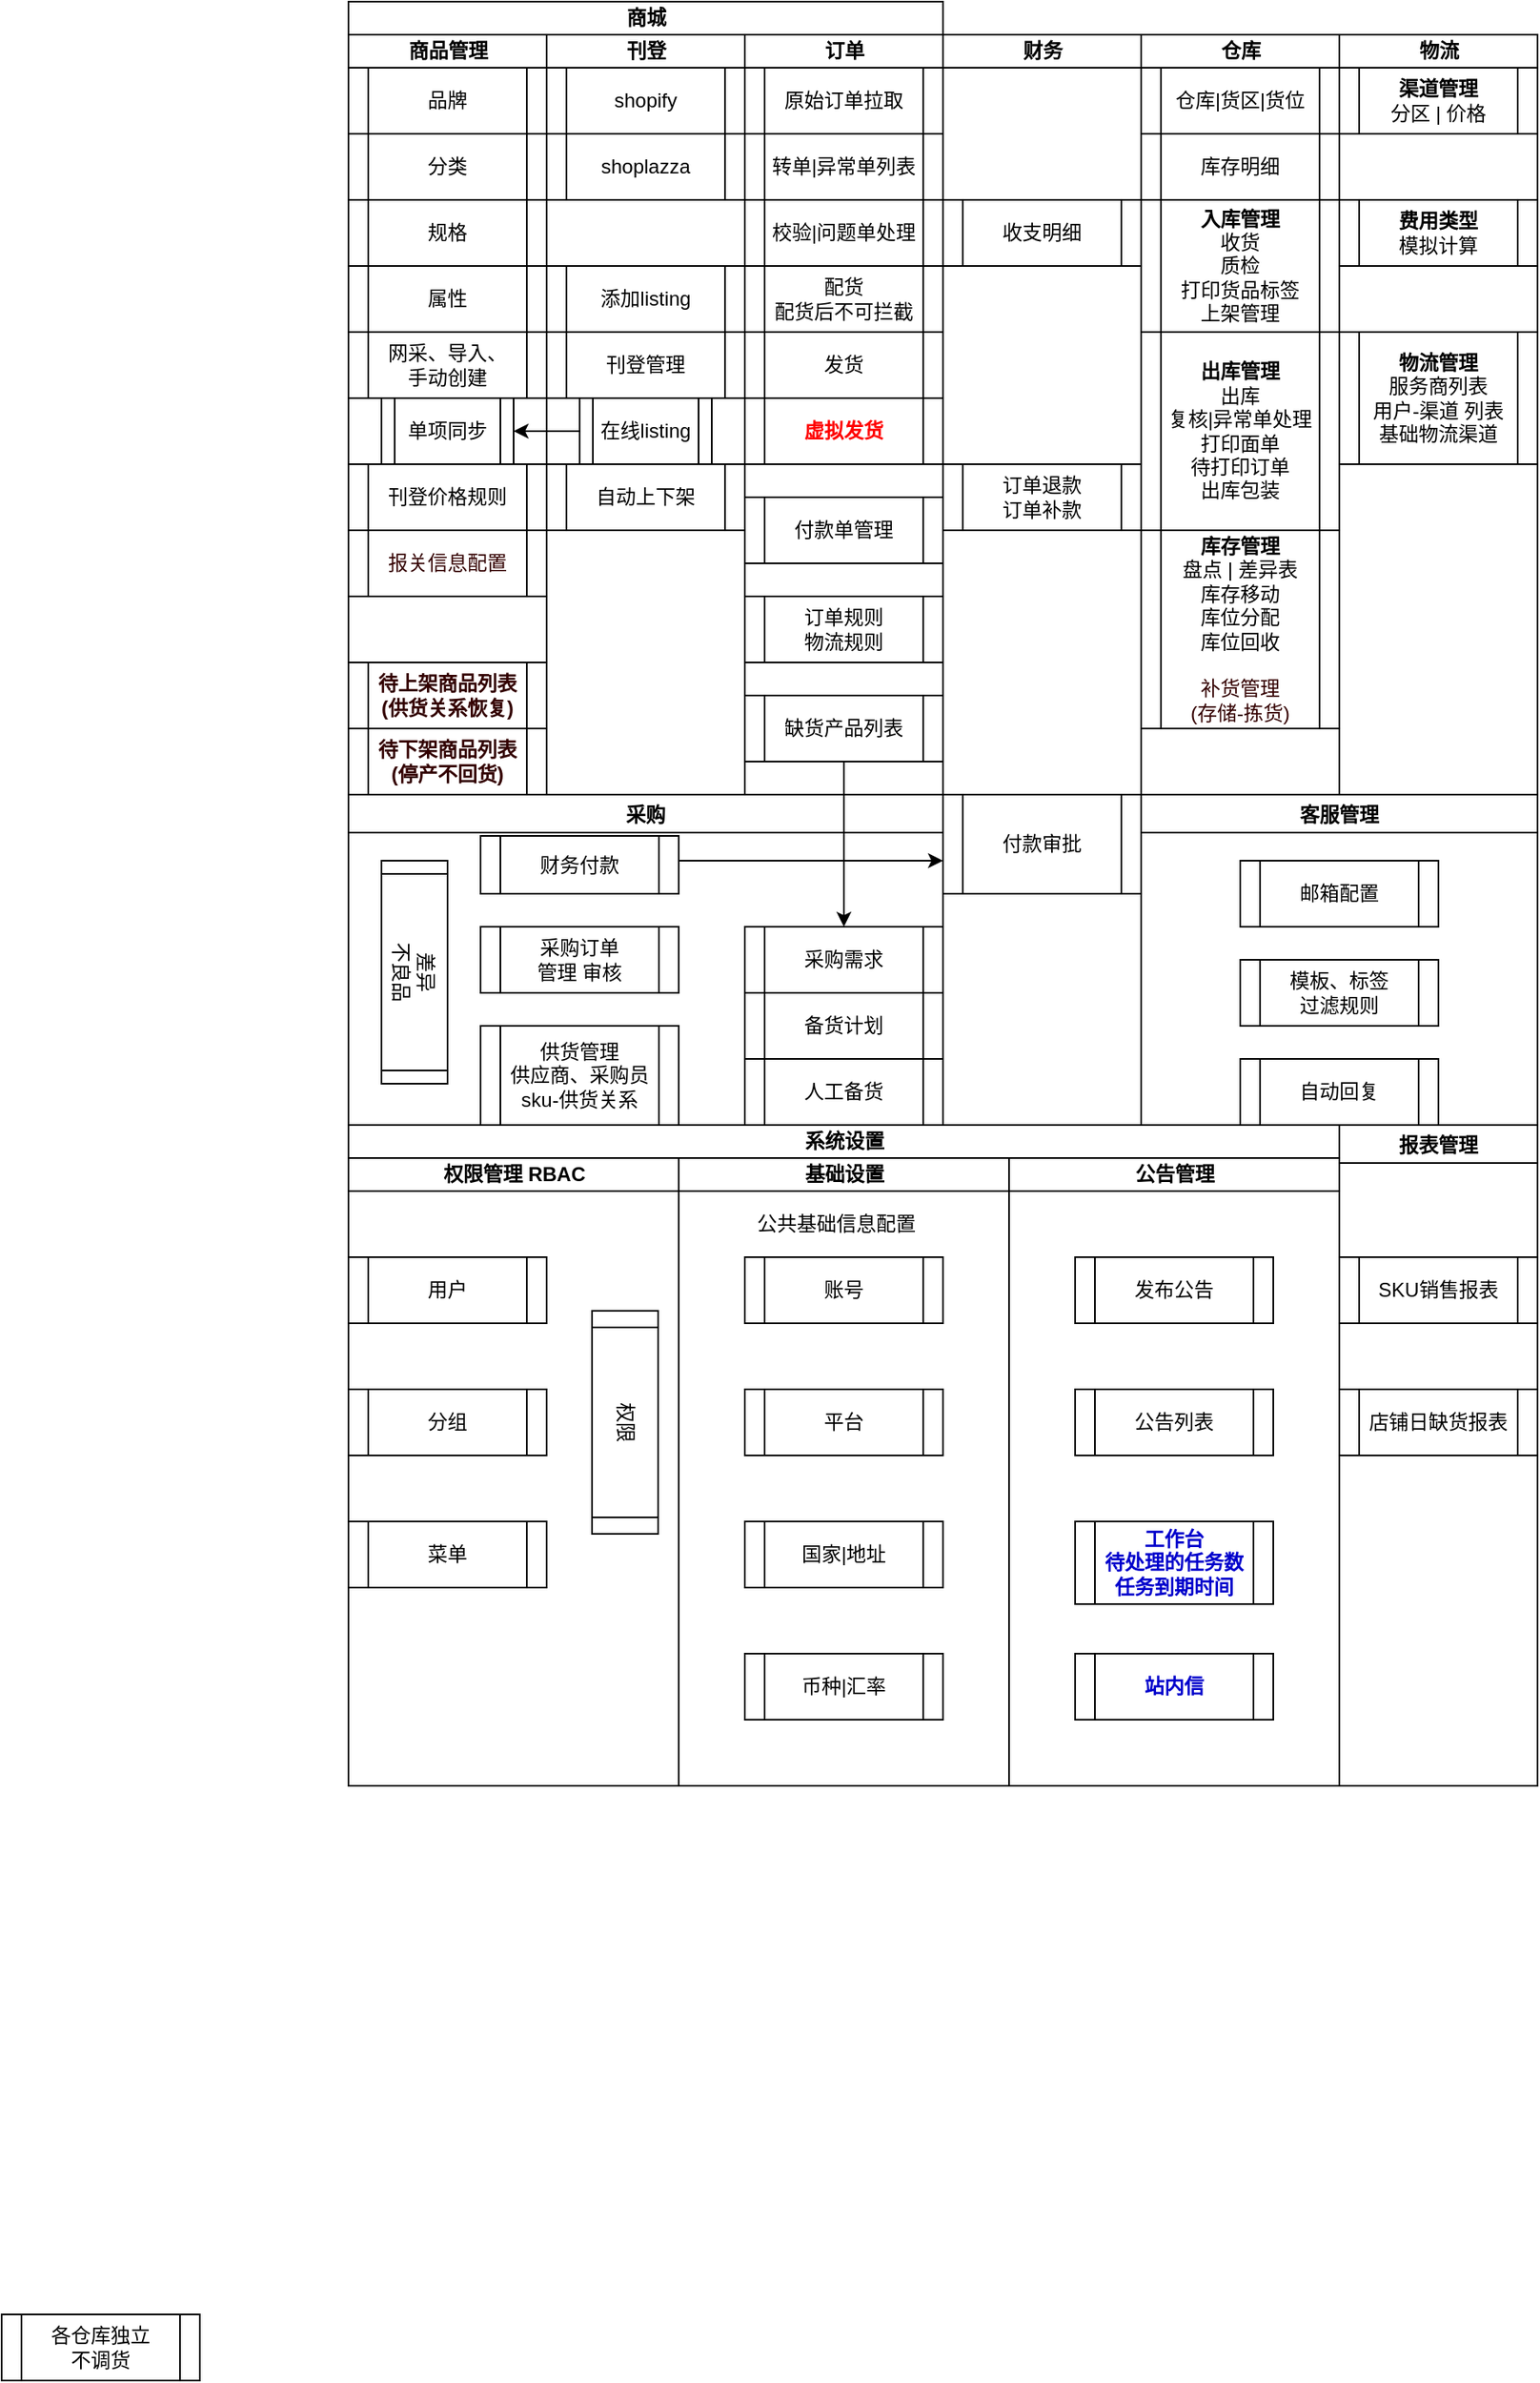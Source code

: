 <mxfile version="13.9.9" type="device"><diagram id="prtHgNgQTEPvFCAcTncT" name="Page-1"><mxGraphModel dx="1409" dy="1702" grid="1" gridSize="10" guides="1" tooltips="1" connect="1" arrows="1" fold="1" page="1" pageScale="1" pageWidth="827" pageHeight="1169" math="0" shadow="0"><root><mxCell id="0"/><mxCell id="1" parent="0"/><mxCell id="BBHrwXf2ogqzHCpItkLR-2" value="商城" style="swimlane;html=1;childLayout=stackLayout;resizeParent=1;resizeParentMax=0;startSize=20;" parent="1" vertex="1"><mxGeometry x="40" y="40" width="360" height="480" as="geometry"/></mxCell><mxCell id="BBHrwXf2ogqzHCpItkLR-3" value="商品管理" style="swimlane;html=1;startSize=20;" parent="BBHrwXf2ogqzHCpItkLR-2" vertex="1"><mxGeometry y="20" width="120" height="460" as="geometry"/></mxCell><mxCell id="BBHrwXf2ogqzHCpItkLR-25" value="刊登价格规则" style="shape=process;whiteSpace=wrap;html=1;backgroundOutline=1;" parent="BBHrwXf2ogqzHCpItkLR-3" vertex="1"><mxGeometry y="260" width="120" height="40" as="geometry"/></mxCell><mxCell id="BBHrwXf2ogqzHCpItkLR-27" value="报关信息配置&lt;br&gt;" style="shape=process;whiteSpace=wrap;html=1;backgroundOutline=1;fontStyle=0;fontColor=#330000;" parent="BBHrwXf2ogqzHCpItkLR-3" vertex="1"><mxGeometry y="300" width="120" height="40" as="geometry"/></mxCell><mxCell id="BBHrwXf2ogqzHCpItkLR-28" value="品牌" style="shape=process;whiteSpace=wrap;html=1;backgroundOutline=1;" parent="BBHrwXf2ogqzHCpItkLR-3" vertex="1"><mxGeometry y="20" width="120" height="40" as="geometry"/></mxCell><mxCell id="BBHrwXf2ogqzHCpItkLR-29" value="分类" style="shape=process;whiteSpace=wrap;html=1;backgroundOutline=1;" parent="BBHrwXf2ogqzHCpItkLR-3" vertex="1"><mxGeometry y="60" width="120" height="40" as="geometry"/></mxCell><mxCell id="BBHrwXf2ogqzHCpItkLR-30" value="网采、导入、&lt;br&gt;手动创建" style="shape=process;whiteSpace=wrap;html=1;backgroundOutline=1;" parent="BBHrwXf2ogqzHCpItkLR-3" vertex="1"><mxGeometry y="180" width="120" height="40" as="geometry"/></mxCell><mxCell id="BBHrwXf2ogqzHCpItkLR-31" value="规格" style="shape=process;whiteSpace=wrap;html=1;backgroundOutline=1;" parent="BBHrwXf2ogqzHCpItkLR-3" vertex="1"><mxGeometry y="100" width="120" height="40" as="geometry"/></mxCell><mxCell id="BBHrwXf2ogqzHCpItkLR-32" value="属性" style="shape=process;whiteSpace=wrap;html=1;backgroundOutline=1;" parent="BBHrwXf2ogqzHCpItkLR-3" vertex="1"><mxGeometry y="140" width="120" height="40" as="geometry"/></mxCell><mxCell id="BBHrwXf2ogqzHCpItkLR-33" value="待上架商品列表&lt;br&gt;(供货关系恢复)" style="shape=process;whiteSpace=wrap;html=1;backgroundOutline=1;fontStyle=1;fontColor=#330000;" parent="BBHrwXf2ogqzHCpItkLR-3" vertex="1"><mxGeometry y="380" width="120" height="40" as="geometry"/></mxCell><mxCell id="BBHrwXf2ogqzHCpItkLR-34" value="&lt;font color=&quot;#330000&quot;&gt;待下架商品列表&lt;br&gt;(停产不回货)&lt;br&gt;&lt;/font&gt;" style="shape=process;whiteSpace=wrap;html=1;backgroundOutline=1;fontStyle=1;fontColor=#FF0000;" parent="BBHrwXf2ogqzHCpItkLR-3" vertex="1"><mxGeometry y="420" width="120" height="40" as="geometry"/></mxCell><mxCell id="BBHrwXf2ogqzHCpItkLR-57" value="单项同步" style="shape=process;whiteSpace=wrap;html=1;backgroundOutline=1;" parent="BBHrwXf2ogqzHCpItkLR-3" vertex="1"><mxGeometry x="20" y="220" width="80" height="40" as="geometry"/></mxCell><mxCell id="BBHrwXf2ogqzHCpItkLR-4" value="刊登" style="swimlane;html=1;startSize=20;" parent="BBHrwXf2ogqzHCpItkLR-2" vertex="1"><mxGeometry x="120" y="20" width="120" height="460" as="geometry"/></mxCell><mxCell id="BBHrwXf2ogqzHCpItkLR-35" value="shopify" style="shape=process;whiteSpace=wrap;html=1;backgroundOutline=1;" parent="BBHrwXf2ogqzHCpItkLR-4" vertex="1"><mxGeometry y="20" width="120" height="40" as="geometry"/></mxCell><mxCell id="BBHrwXf2ogqzHCpItkLR-36" value="shoplazza" style="shape=process;whiteSpace=wrap;html=1;backgroundOutline=1;" parent="BBHrwXf2ogqzHCpItkLR-4" vertex="1"><mxGeometry y="60" width="120" height="40" as="geometry"/></mxCell><mxCell id="BBHrwXf2ogqzHCpItkLR-37" value="添加listing" style="shape=process;whiteSpace=wrap;html=1;backgroundOutline=1;" parent="BBHrwXf2ogqzHCpItkLR-4" vertex="1"><mxGeometry y="140" width="120" height="40" as="geometry"/></mxCell><mxCell id="BBHrwXf2ogqzHCpItkLR-38" value="刊登管理" style="shape=process;whiteSpace=wrap;html=1;backgroundOutline=1;" parent="BBHrwXf2ogqzHCpItkLR-4" vertex="1"><mxGeometry y="180" width="120" height="40" as="geometry"/></mxCell><mxCell id="BBHrwXf2ogqzHCpItkLR-39" value="在线listing" style="shape=process;whiteSpace=wrap;html=1;backgroundOutline=1;" parent="BBHrwXf2ogqzHCpItkLR-4" vertex="1"><mxGeometry x="20" y="220" width="80" height="40" as="geometry"/></mxCell><mxCell id="BBHrwXf2ogqzHCpItkLR-40" value="自动上下架" style="shape=process;whiteSpace=wrap;html=1;backgroundOutline=1;" parent="BBHrwXf2ogqzHCpItkLR-4" vertex="1"><mxGeometry y="260" width="120" height="40" as="geometry"/></mxCell><mxCell id="BBHrwXf2ogqzHCpItkLR-5" value="订单" style="swimlane;html=1;startSize=20;" parent="BBHrwXf2ogqzHCpItkLR-2" vertex="1"><mxGeometry x="240" y="20" width="120" height="460" as="geometry"/></mxCell><mxCell id="BBHrwXf2ogqzHCpItkLR-41" value="原始订单拉取" style="shape=process;whiteSpace=wrap;html=1;backgroundOutline=1;" parent="BBHrwXf2ogqzHCpItkLR-5" vertex="1"><mxGeometry y="20" width="120" height="40" as="geometry"/></mxCell><mxCell id="BBHrwXf2ogqzHCpItkLR-42" value="转单|异常单列表" style="shape=process;whiteSpace=wrap;html=1;backgroundOutline=1;" parent="BBHrwXf2ogqzHCpItkLR-5" vertex="1"><mxGeometry y="60" width="120" height="40" as="geometry"/></mxCell><mxCell id="BBHrwXf2ogqzHCpItkLR-43" value="校验|问题单处理" style="shape=process;whiteSpace=wrap;html=1;backgroundOutline=1;" parent="BBHrwXf2ogqzHCpItkLR-5" vertex="1"><mxGeometry y="100" width="120" height="40" as="geometry"/></mxCell><mxCell id="BBHrwXf2ogqzHCpItkLR-44" value="配货&lt;br&gt;配货后不可拦截" style="shape=process;whiteSpace=wrap;html=1;backgroundOutline=1;" parent="BBHrwXf2ogqzHCpItkLR-5" vertex="1"><mxGeometry y="140" width="120" height="40" as="geometry"/></mxCell><mxCell id="BBHrwXf2ogqzHCpItkLR-45" value="发货" style="shape=process;whiteSpace=wrap;html=1;backgroundOutline=1;" parent="BBHrwXf2ogqzHCpItkLR-5" vertex="1"><mxGeometry y="180" width="120" height="40" as="geometry"/></mxCell><mxCell id="BBHrwXf2ogqzHCpItkLR-46" value="虚拟发货" style="shape=process;whiteSpace=wrap;html=1;backgroundOutline=1;fontStyle=1;fontColor=#FF0000;" parent="BBHrwXf2ogqzHCpItkLR-5" vertex="1"><mxGeometry y="220" width="120" height="40" as="geometry"/></mxCell><mxCell id="BBHrwXf2ogqzHCpItkLR-59" value="缺货产品列表" style="shape=process;whiteSpace=wrap;html=1;backgroundOutline=1;" parent="BBHrwXf2ogqzHCpItkLR-5" vertex="1"><mxGeometry y="400" width="120" height="40" as="geometry"/></mxCell><mxCell id="BBHrwXf2ogqzHCpItkLR-60" value="付款单管理" style="shape=process;whiteSpace=wrap;html=1;backgroundOutline=1;" parent="BBHrwXf2ogqzHCpItkLR-5" vertex="1"><mxGeometry y="280" width="120" height="40" as="geometry"/></mxCell><mxCell id="BBHrwXf2ogqzHCpItkLR-87" value="订单规则&lt;br&gt;物流规则" style="shape=process;whiteSpace=wrap;html=1;backgroundOutline=1;" parent="BBHrwXf2ogqzHCpItkLR-5" vertex="1"><mxGeometry y="340" width="120" height="40" as="geometry"/></mxCell><mxCell id="BBHrwXf2ogqzHCpItkLR-58" value="" style="endArrow=classic;html=1;fontColor=#FF0000;exitX=0;exitY=0.5;exitDx=0;exitDy=0;entryX=1;entryY=0.5;entryDx=0;entryDy=0;labelBackgroundColor=#0000CC;" parent="BBHrwXf2ogqzHCpItkLR-2" source="BBHrwXf2ogqzHCpItkLR-39" target="BBHrwXf2ogqzHCpItkLR-57" edge="1"><mxGeometry width="50" height="50" relative="1" as="geometry"><mxPoint x="630" y="280" as="sourcePoint"/><mxPoint x="680" y="230" as="targetPoint"/></mxGeometry></mxCell><mxCell id="BBHrwXf2ogqzHCpItkLR-7" value="财务" style="swimlane;html=1;startSize=20;" parent="1" vertex="1"><mxGeometry x="400" y="60" width="120" height="660" as="geometry"/></mxCell><mxCell id="BBHrwXf2ogqzHCpItkLR-65" value="付款审批" style="shape=process;whiteSpace=wrap;html=1;backgroundOutline=1;" parent="BBHrwXf2ogqzHCpItkLR-7" vertex="1"><mxGeometry y="460" width="120" height="60" as="geometry"/></mxCell><mxCell id="BBHrwXf2ogqzHCpItkLR-66" value="订单退款&lt;br&gt;订单补款" style="shape=process;whiteSpace=wrap;html=1;backgroundOutline=1;" parent="BBHrwXf2ogqzHCpItkLR-7" vertex="1"><mxGeometry y="260" width="120" height="40" as="geometry"/></mxCell><mxCell id="BQdFg2xxFF0gWAfaq57s-5" value="收支明细" style="shape=process;whiteSpace=wrap;html=1;backgroundOutline=1;" vertex="1" parent="BBHrwXf2ogqzHCpItkLR-7"><mxGeometry y="100" width="120" height="40" as="geometry"/></mxCell><mxCell id="BBHrwXf2ogqzHCpItkLR-8" value="仓库" style="swimlane;html=1;startSize=20;" parent="1" vertex="1"><mxGeometry x="520" y="60" width="120" height="460" as="geometry"/></mxCell><mxCell id="BBHrwXf2ogqzHCpItkLR-88" value="仓库|货区|货位" style="shape=process;whiteSpace=wrap;html=1;backgroundOutline=1;" parent="BBHrwXf2ogqzHCpItkLR-8" vertex="1"><mxGeometry y="20" width="120" height="40" as="geometry"/></mxCell><mxCell id="BBHrwXf2ogqzHCpItkLR-89" value="库存明细" style="shape=process;whiteSpace=wrap;html=1;backgroundOutline=1;" parent="BBHrwXf2ogqzHCpItkLR-8" vertex="1"><mxGeometry y="60" width="120" height="40" as="geometry"/></mxCell><mxCell id="BBHrwXf2ogqzHCpItkLR-90" value="&lt;b&gt;入库管理&lt;/b&gt;&lt;br&gt;收货&lt;br&gt;质检&lt;br&gt;打印货品标签&lt;br&gt;上架管理" style="shape=process;whiteSpace=wrap;html=1;backgroundOutline=1;" parent="BBHrwXf2ogqzHCpItkLR-8" vertex="1"><mxGeometry y="100" width="120" height="80" as="geometry"/></mxCell><mxCell id="BBHrwXf2ogqzHCpItkLR-91" value="&lt;b&gt;出库管理&lt;/b&gt;&lt;br&gt;出库&lt;br&gt;复核|异常单处理&lt;br&gt;打印面单&lt;br&gt;待打印订单&lt;br&gt;出库包装&lt;br&gt;" style="shape=process;whiteSpace=wrap;html=1;backgroundOutline=1;" parent="BBHrwXf2ogqzHCpItkLR-8" vertex="1"><mxGeometry y="180" width="120" height="120" as="geometry"/></mxCell><mxCell id="BBHrwXf2ogqzHCpItkLR-92" value="&lt;b&gt;库存管理&lt;/b&gt;&lt;br&gt;盘点 | 差异表&lt;br&gt;库存移动&lt;br&gt;库位分配&lt;br&gt;库位回收&lt;br&gt;&lt;br&gt;&lt;font color=&quot;#330000&quot;&gt;补货管理&lt;br&gt;(存储-拣货)&lt;/font&gt;" style="shape=process;whiteSpace=wrap;html=1;backgroundOutline=1;" parent="BBHrwXf2ogqzHCpItkLR-8" vertex="1"><mxGeometry y="300" width="120" height="120" as="geometry"/></mxCell><mxCell id="BBHrwXf2ogqzHCpItkLR-9" value="物流" style="swimlane;html=1;startSize=20;" parent="1" vertex="1"><mxGeometry x="640" y="60" width="120" height="460" as="geometry"/></mxCell><mxCell id="l6px1W07p3xrVk3ajfi8-1" value="&lt;b&gt;渠道管理&lt;/b&gt;&lt;br&gt;分区 | 价格" style="shape=process;whiteSpace=wrap;html=1;backgroundOutline=1;" parent="BBHrwXf2ogqzHCpItkLR-9" vertex="1"><mxGeometry y="20" width="120" height="40" as="geometry"/></mxCell><mxCell id="l6px1W07p3xrVk3ajfi8-2" value="&lt;b&gt;费用类型&lt;/b&gt;&lt;br&gt;模拟计算" style="shape=process;whiteSpace=wrap;html=1;backgroundOutline=1;" parent="BBHrwXf2ogqzHCpItkLR-9" vertex="1"><mxGeometry y="100" width="120" height="40" as="geometry"/></mxCell><mxCell id="l6px1W07p3xrVk3ajfi8-3" value="&lt;b&gt;物流管理&lt;/b&gt;&lt;br&gt;服务商列表&lt;br&gt;用户-渠道 列表&lt;br&gt;基础物流渠道" style="shape=process;whiteSpace=wrap;html=1;backgroundOutline=1;" parent="BBHrwXf2ogqzHCpItkLR-9" vertex="1"><mxGeometry y="180" width="120" height="80" as="geometry"/></mxCell><mxCell id="BBHrwXf2ogqzHCpItkLR-10" value="采购" style="swimlane;" parent="1" vertex="1"><mxGeometry x="40" y="520" width="360" height="200" as="geometry"/></mxCell><mxCell id="BBHrwXf2ogqzHCpItkLR-61" value="采购需求" style="shape=process;whiteSpace=wrap;html=1;backgroundOutline=1;" parent="BBHrwXf2ogqzHCpItkLR-10" vertex="1"><mxGeometry x="240" y="80" width="120" height="40" as="geometry"/></mxCell><mxCell id="BBHrwXf2ogqzHCpItkLR-62" value="备货计划" style="shape=process;whiteSpace=wrap;html=1;backgroundOutline=1;" parent="BBHrwXf2ogqzHCpItkLR-10" vertex="1"><mxGeometry x="240" y="120" width="120" height="40" as="geometry"/></mxCell><mxCell id="BBHrwXf2ogqzHCpItkLR-63" value="人工备货" style="shape=process;whiteSpace=wrap;html=1;backgroundOutline=1;" parent="BBHrwXf2ogqzHCpItkLR-10" vertex="1"><mxGeometry x="240" y="160" width="120" height="40" as="geometry"/></mxCell><mxCell id="BQdFg2xxFF0gWAfaq57s-6" value="财务付款" style="shape=process;whiteSpace=wrap;html=1;backgroundOutline=1;" vertex="1" parent="BBHrwXf2ogqzHCpItkLR-10"><mxGeometry x="80" y="25" width="120" height="35" as="geometry"/></mxCell><mxCell id="BQdFg2xxFF0gWAfaq57s-7" value="采购订单&lt;br&gt;管理 审核" style="shape=process;whiteSpace=wrap;html=1;backgroundOutline=1;" vertex="1" parent="BBHrwXf2ogqzHCpItkLR-10"><mxGeometry x="80" y="80" width="120" height="40" as="geometry"/></mxCell><mxCell id="BQdFg2xxFF0gWAfaq57s-9" value="差异&lt;br&gt;不良品" style="shape=process;whiteSpace=wrap;html=1;backgroundOutline=1;rotation=90;size=0.056;" vertex="1" parent="BBHrwXf2ogqzHCpItkLR-10"><mxGeometry x="-27.5" y="87.5" width="135" height="40" as="geometry"/></mxCell><mxCell id="BQdFg2xxFF0gWAfaq57s-10" value="供货管理&lt;br&gt;供应商、采购员&lt;br&gt;sku-供货关系" style="shape=process;whiteSpace=wrap;html=1;backgroundOutline=1;" vertex="1" parent="BBHrwXf2ogqzHCpItkLR-10"><mxGeometry x="80" y="140" width="120" height="60" as="geometry"/></mxCell><mxCell id="BBHrwXf2ogqzHCpItkLR-12" value="系统设置" style="swimlane;html=1;childLayout=stackLayout;resizeParent=1;resizeParentMax=0;startSize=20;" parent="1" vertex="1"><mxGeometry x="40" y="720" width="600" height="400" as="geometry"/></mxCell><mxCell id="BBHrwXf2ogqzHCpItkLR-13" value="权限管理 RBAC" style="swimlane;html=1;startSize=20;" parent="BBHrwXf2ogqzHCpItkLR-12" vertex="1"><mxGeometry y="20" width="200" height="380" as="geometry"/></mxCell><mxCell id="BBHrwXf2ogqzHCpItkLR-67" value="用户" style="shape=process;whiteSpace=wrap;html=1;backgroundOutline=1;" parent="BBHrwXf2ogqzHCpItkLR-13" vertex="1"><mxGeometry y="60" width="120" height="40" as="geometry"/></mxCell><mxCell id="BBHrwXf2ogqzHCpItkLR-68" value="分组" style="shape=process;whiteSpace=wrap;html=1;backgroundOutline=1;" parent="BBHrwXf2ogqzHCpItkLR-13" vertex="1"><mxGeometry y="140" width="120" height="40" as="geometry"/></mxCell><mxCell id="BBHrwXf2ogqzHCpItkLR-69" value="菜单" style="shape=process;whiteSpace=wrap;html=1;backgroundOutline=1;" parent="BBHrwXf2ogqzHCpItkLR-13" vertex="1"><mxGeometry y="220" width="120" height="40" as="geometry"/></mxCell><mxCell id="BQdFg2xxFF0gWAfaq57s-11" value="权限" style="shape=process;whiteSpace=wrap;html=1;backgroundOutline=1;rotation=90;textDirection=rtl;size=0.074;" vertex="1" parent="BBHrwXf2ogqzHCpItkLR-13"><mxGeometry x="100" y="140" width="135" height="40" as="geometry"/></mxCell><mxCell id="BBHrwXf2ogqzHCpItkLR-14" value="基础设置" style="swimlane;html=1;startSize=20;" parent="BBHrwXf2ogqzHCpItkLR-12" vertex="1"><mxGeometry x="200" y="20" width="200" height="380" as="geometry"/></mxCell><mxCell id="BBHrwXf2ogqzHCpItkLR-16" value="公共基础信息配置" style="text;html=1;align=center;verticalAlign=middle;resizable=0;points=[];autosize=1;" parent="BBHrwXf2ogqzHCpItkLR-14" vertex="1"><mxGeometry x="40" y="30" width="110" height="20" as="geometry"/></mxCell><mxCell id="BBHrwXf2ogqzHCpItkLR-76" value="账号" style="shape=process;whiteSpace=wrap;html=1;backgroundOutline=1;" parent="BBHrwXf2ogqzHCpItkLR-14" vertex="1"><mxGeometry x="40" y="60" width="120" height="40" as="geometry"/></mxCell><mxCell id="BBHrwXf2ogqzHCpItkLR-77" value="平台" style="shape=process;whiteSpace=wrap;html=1;backgroundOutline=1;" parent="BBHrwXf2ogqzHCpItkLR-14" vertex="1"><mxGeometry x="40" y="140" width="120" height="40" as="geometry"/></mxCell><mxCell id="BBHrwXf2ogqzHCpItkLR-78" value="国家|地址" style="shape=process;whiteSpace=wrap;html=1;backgroundOutline=1;" parent="BBHrwXf2ogqzHCpItkLR-14" vertex="1"><mxGeometry x="40" y="220" width="120" height="40" as="geometry"/></mxCell><mxCell id="BBHrwXf2ogqzHCpItkLR-79" value="币种|汇率" style="shape=process;whiteSpace=wrap;html=1;backgroundOutline=1;" parent="BBHrwXf2ogqzHCpItkLR-14" vertex="1"><mxGeometry x="40" y="300" width="120" height="40" as="geometry"/></mxCell><mxCell id="BBHrwXf2ogqzHCpItkLR-15" value="公告管理" style="swimlane;html=1;startSize=20;" parent="BBHrwXf2ogqzHCpItkLR-12" vertex="1"><mxGeometry x="400" y="20" width="200" height="380" as="geometry"/></mxCell><mxCell id="BBHrwXf2ogqzHCpItkLR-80" value="工作台&lt;br&gt;&lt;span&gt;待处理的任务数&lt;br&gt;&lt;/span&gt;任务到期时间" style="shape=process;whiteSpace=wrap;html=1;backgroundOutline=1;fontColor=#0000CC;fontStyle=1" parent="BBHrwXf2ogqzHCpItkLR-15" vertex="1"><mxGeometry x="40" y="220" width="120" height="50" as="geometry"/></mxCell><mxCell id="BBHrwXf2ogqzHCpItkLR-81" value="发布公告" style="shape=process;whiteSpace=wrap;html=1;backgroundOutline=1;" parent="BBHrwXf2ogqzHCpItkLR-15" vertex="1"><mxGeometry x="40" y="60" width="120" height="40" as="geometry"/></mxCell><mxCell id="BBHrwXf2ogqzHCpItkLR-82" value="公告列表" style="shape=process;whiteSpace=wrap;html=1;backgroundOutline=1;" parent="BBHrwXf2ogqzHCpItkLR-15" vertex="1"><mxGeometry x="40" y="140" width="120" height="40" as="geometry"/></mxCell><mxCell id="BBHrwXf2ogqzHCpItkLR-83" value="站内信" style="shape=process;whiteSpace=wrap;html=1;backgroundOutline=1;fontColor=#0000CC;fontStyle=1" parent="BBHrwXf2ogqzHCpItkLR-15" vertex="1"><mxGeometry x="40" y="300" width="120" height="40" as="geometry"/></mxCell><mxCell id="BBHrwXf2ogqzHCpItkLR-20" value="客服管理" style="swimlane;" parent="1" vertex="1"><mxGeometry x="520" y="520" width="240" height="200" as="geometry"/></mxCell><mxCell id="BQdFg2xxFF0gWAfaq57s-2" value="邮箱配置" style="shape=process;whiteSpace=wrap;html=1;backgroundOutline=1;" vertex="1" parent="BBHrwXf2ogqzHCpItkLR-20"><mxGeometry x="60" y="40" width="120" height="40" as="geometry"/></mxCell><mxCell id="BQdFg2xxFF0gWAfaq57s-3" value="模板、标签&lt;br&gt;过滤规则" style="shape=process;whiteSpace=wrap;html=1;backgroundOutline=1;" vertex="1" parent="BBHrwXf2ogqzHCpItkLR-20"><mxGeometry x="60" y="100" width="120" height="40" as="geometry"/></mxCell><mxCell id="BQdFg2xxFF0gWAfaq57s-4" value="自动回复" style="shape=process;whiteSpace=wrap;html=1;backgroundOutline=1;" vertex="1" parent="BBHrwXf2ogqzHCpItkLR-20"><mxGeometry x="60" y="160" width="120" height="40" as="geometry"/></mxCell><mxCell id="BBHrwXf2ogqzHCpItkLR-24" value="报表管理" style="swimlane;" parent="1" vertex="1"><mxGeometry x="640" y="720" width="120" height="400" as="geometry"/></mxCell><mxCell id="BBHrwXf2ogqzHCpItkLR-85" value="SKU销售报表" style="shape=process;whiteSpace=wrap;html=1;backgroundOutline=1;" parent="BBHrwXf2ogqzHCpItkLR-24" vertex="1"><mxGeometry y="80" width="120" height="40" as="geometry"/></mxCell><mxCell id="BBHrwXf2ogqzHCpItkLR-86" value="店铺日缺货报表" style="shape=process;whiteSpace=wrap;html=1;backgroundOutline=1;" parent="BBHrwXf2ogqzHCpItkLR-24" vertex="1"><mxGeometry y="160" width="120" height="40" as="geometry"/></mxCell><mxCell id="BBHrwXf2ogqzHCpItkLR-64" value="" style="endArrow=classic;html=1;fontColor=#FF0000;exitX=0.5;exitY=1;exitDx=0;exitDy=0;entryX=0.5;entryY=0;entryDx=0;entryDy=0;" parent="1" source="BBHrwXf2ogqzHCpItkLR-59" target="BBHrwXf2ogqzHCpItkLR-61" edge="1"><mxGeometry width="50" height="50" relative="1" as="geometry"><mxPoint x="670" y="520" as="sourcePoint"/><mxPoint x="720" y="470" as="targetPoint"/></mxGeometry></mxCell><mxCell id="BBHrwXf2ogqzHCpItkLR-26" value="各仓库独立&lt;br&gt;不调货" style="shape=process;whiteSpace=wrap;html=1;backgroundOutline=1;" parent="1" vertex="1"><mxGeometry x="-170" y="1440" width="120" height="40" as="geometry"/></mxCell><mxCell id="BQdFg2xxFF0gWAfaq57s-1" value="" style="endArrow=classic;html=1;exitX=1;exitY=0.429;exitDx=0;exitDy=0;exitPerimeter=0;" edge="1" parent="1" source="BQdFg2xxFF0gWAfaq57s-6"><mxGeometry width="50" height="50" relative="1" as="geometry"><mxPoint x="240" y="550" as="sourcePoint"/><mxPoint x="400" y="560" as="targetPoint"/></mxGeometry></mxCell></root></mxGraphModel></diagram></mxfile>